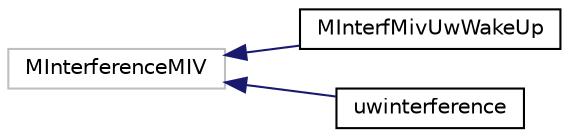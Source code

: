 digraph "Graphical Class Hierarchy"
{
 // LATEX_PDF_SIZE
  edge [fontname="Helvetica",fontsize="10",labelfontname="Helvetica",labelfontsize="10"];
  node [fontname="Helvetica",fontsize="10",shape=record];
  rankdir="LR";
  Node42 [label="MInterferenceMIV",height=0.2,width=0.4,color="grey75", fillcolor="white", style="filled",tooltip=" "];
  Node42 -> Node0 [dir="back",color="midnightblue",fontsize="10",style="solid",fontname="Helvetica"];
  Node0 [label="MInterfMivUwWakeUp",height=0.2,width=0.4,color="black", fillcolor="white", style="filled",URL="$classMInterfMivUwWakeUp.html",tooltip="Class that describe the interference model for the Tone channel."];
  Node42 -> Node44 [dir="back",color="midnightblue",fontsize="10",style="solid",fontname="Helvetica"];
  Node44 [label="uwinterference",height=0.2,width=0.4,color="black", fillcolor="white", style="filled",URL="$classuwinterference.html",tooltip=" "];
}
